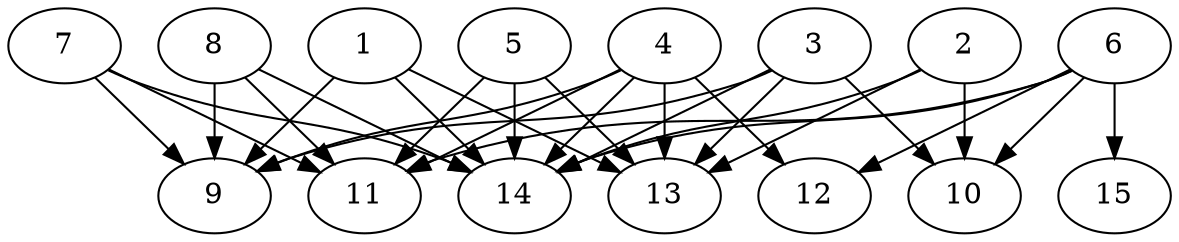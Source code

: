 // DAG automatically generated by daggen at Thu Oct  3 13:59:27 2019
// ./daggen --dot -n 15 --ccr 0.4 --fat 0.7 --regular 0.5 --density 0.9 --mindata 5242880 --maxdata 52428800 
digraph G {
  1 [size="84984320", alpha="0.08", expect_size="33993728"] 
  1 -> 9 [size ="33993728"]
  1 -> 13 [size ="33993728"]
  1 -> 14 [size ="33993728"]
  2 [size="64417280", alpha="0.07", expect_size="25766912"] 
  2 -> 10 [size ="25766912"]
  2 -> 13 [size ="25766912"]
  2 -> 14 [size ="25766912"]
  3 [size="25169920", alpha="0.16", expect_size="10067968"] 
  3 -> 9 [size ="10067968"]
  3 -> 10 [size ="10067968"]
  3 -> 13 [size ="10067968"]
  3 -> 14 [size ="10067968"]
  4 [size="44730880", alpha="0.08", expect_size="17892352"] 
  4 -> 9 [size ="17892352"]
  4 -> 11 [size ="17892352"]
  4 -> 12 [size ="17892352"]
  4 -> 13 [size ="17892352"]
  4 -> 14 [size ="17892352"]
  5 [size="102195200", alpha="0.16", expect_size="40878080"] 
  5 -> 11 [size ="40878080"]
  5 -> 13 [size ="40878080"]
  5 -> 14 [size ="40878080"]
  6 [size="78059520", alpha="0.11", expect_size="31223808"] 
  6 -> 10 [size ="31223808"]
  6 -> 11 [size ="31223808"]
  6 -> 12 [size ="31223808"]
  6 -> 14 [size ="31223808"]
  6 -> 15 [size ="31223808"]
  7 [size="42045440", alpha="0.15", expect_size="16818176"] 
  7 -> 9 [size ="16818176"]
  7 -> 11 [size ="16818176"]
  7 -> 14 [size ="16818176"]
  8 [size="20318720", alpha="0.09", expect_size="8127488"] 
  8 -> 9 [size ="8127488"]
  8 -> 11 [size ="8127488"]
  8 -> 14 [size ="8127488"]
  9 [size="31769600", alpha="0.09", expect_size="12707840"] 
  10 [size="37160960", alpha="0.06", expect_size="14864384"] 
  11 [size="127746560", alpha="0.18", expect_size="51098624"] 
  12 [size="55677440", alpha="0.12", expect_size="22270976"] 
  13 [size="97418240", alpha="0.06", expect_size="38967296"] 
  14 [size="71636480", alpha="0.15", expect_size="28654592"] 
  15 [size="117765120", alpha="0.18", expect_size="47106048"] 
}
